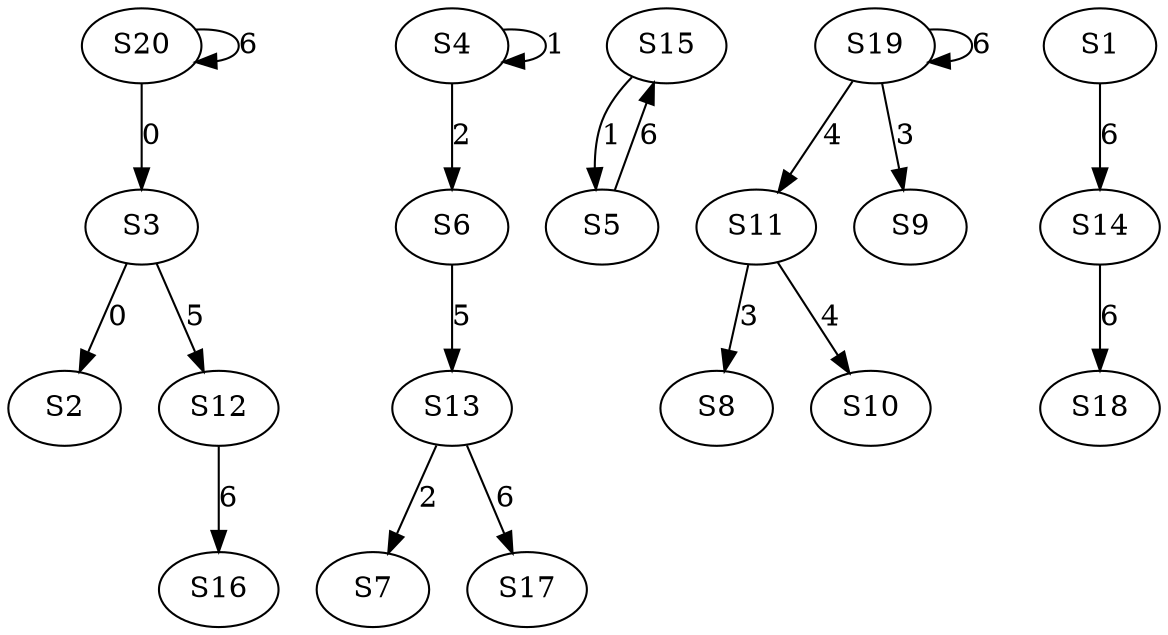 strict digraph {
	S3 -> S2 [ label = 0 ];
	S20 -> S3 [ label = 0 ];
	S4 -> S4 [ label = 1 ];
	S15 -> S5 [ label = 1 ];
	S4 -> S6 [ label = 2 ];
	S13 -> S7 [ label = 2 ];
	S11 -> S8 [ label = 3 ];
	S19 -> S9 [ label = 3 ];
	S11 -> S10 [ label = 4 ];
	S19 -> S11 [ label = 4 ];
	S3 -> S12 [ label = 5 ];
	S6 -> S13 [ label = 5 ];
	S1 -> S14 [ label = 6 ];
	S5 -> S15 [ label = 6 ];
	S12 -> S16 [ label = 6 ];
	S13 -> S17 [ label = 6 ];
	S14 -> S18 [ label = 6 ];
	S19 -> S19 [ label = 6 ];
	S20 -> S20 [ label = 6 ];
}